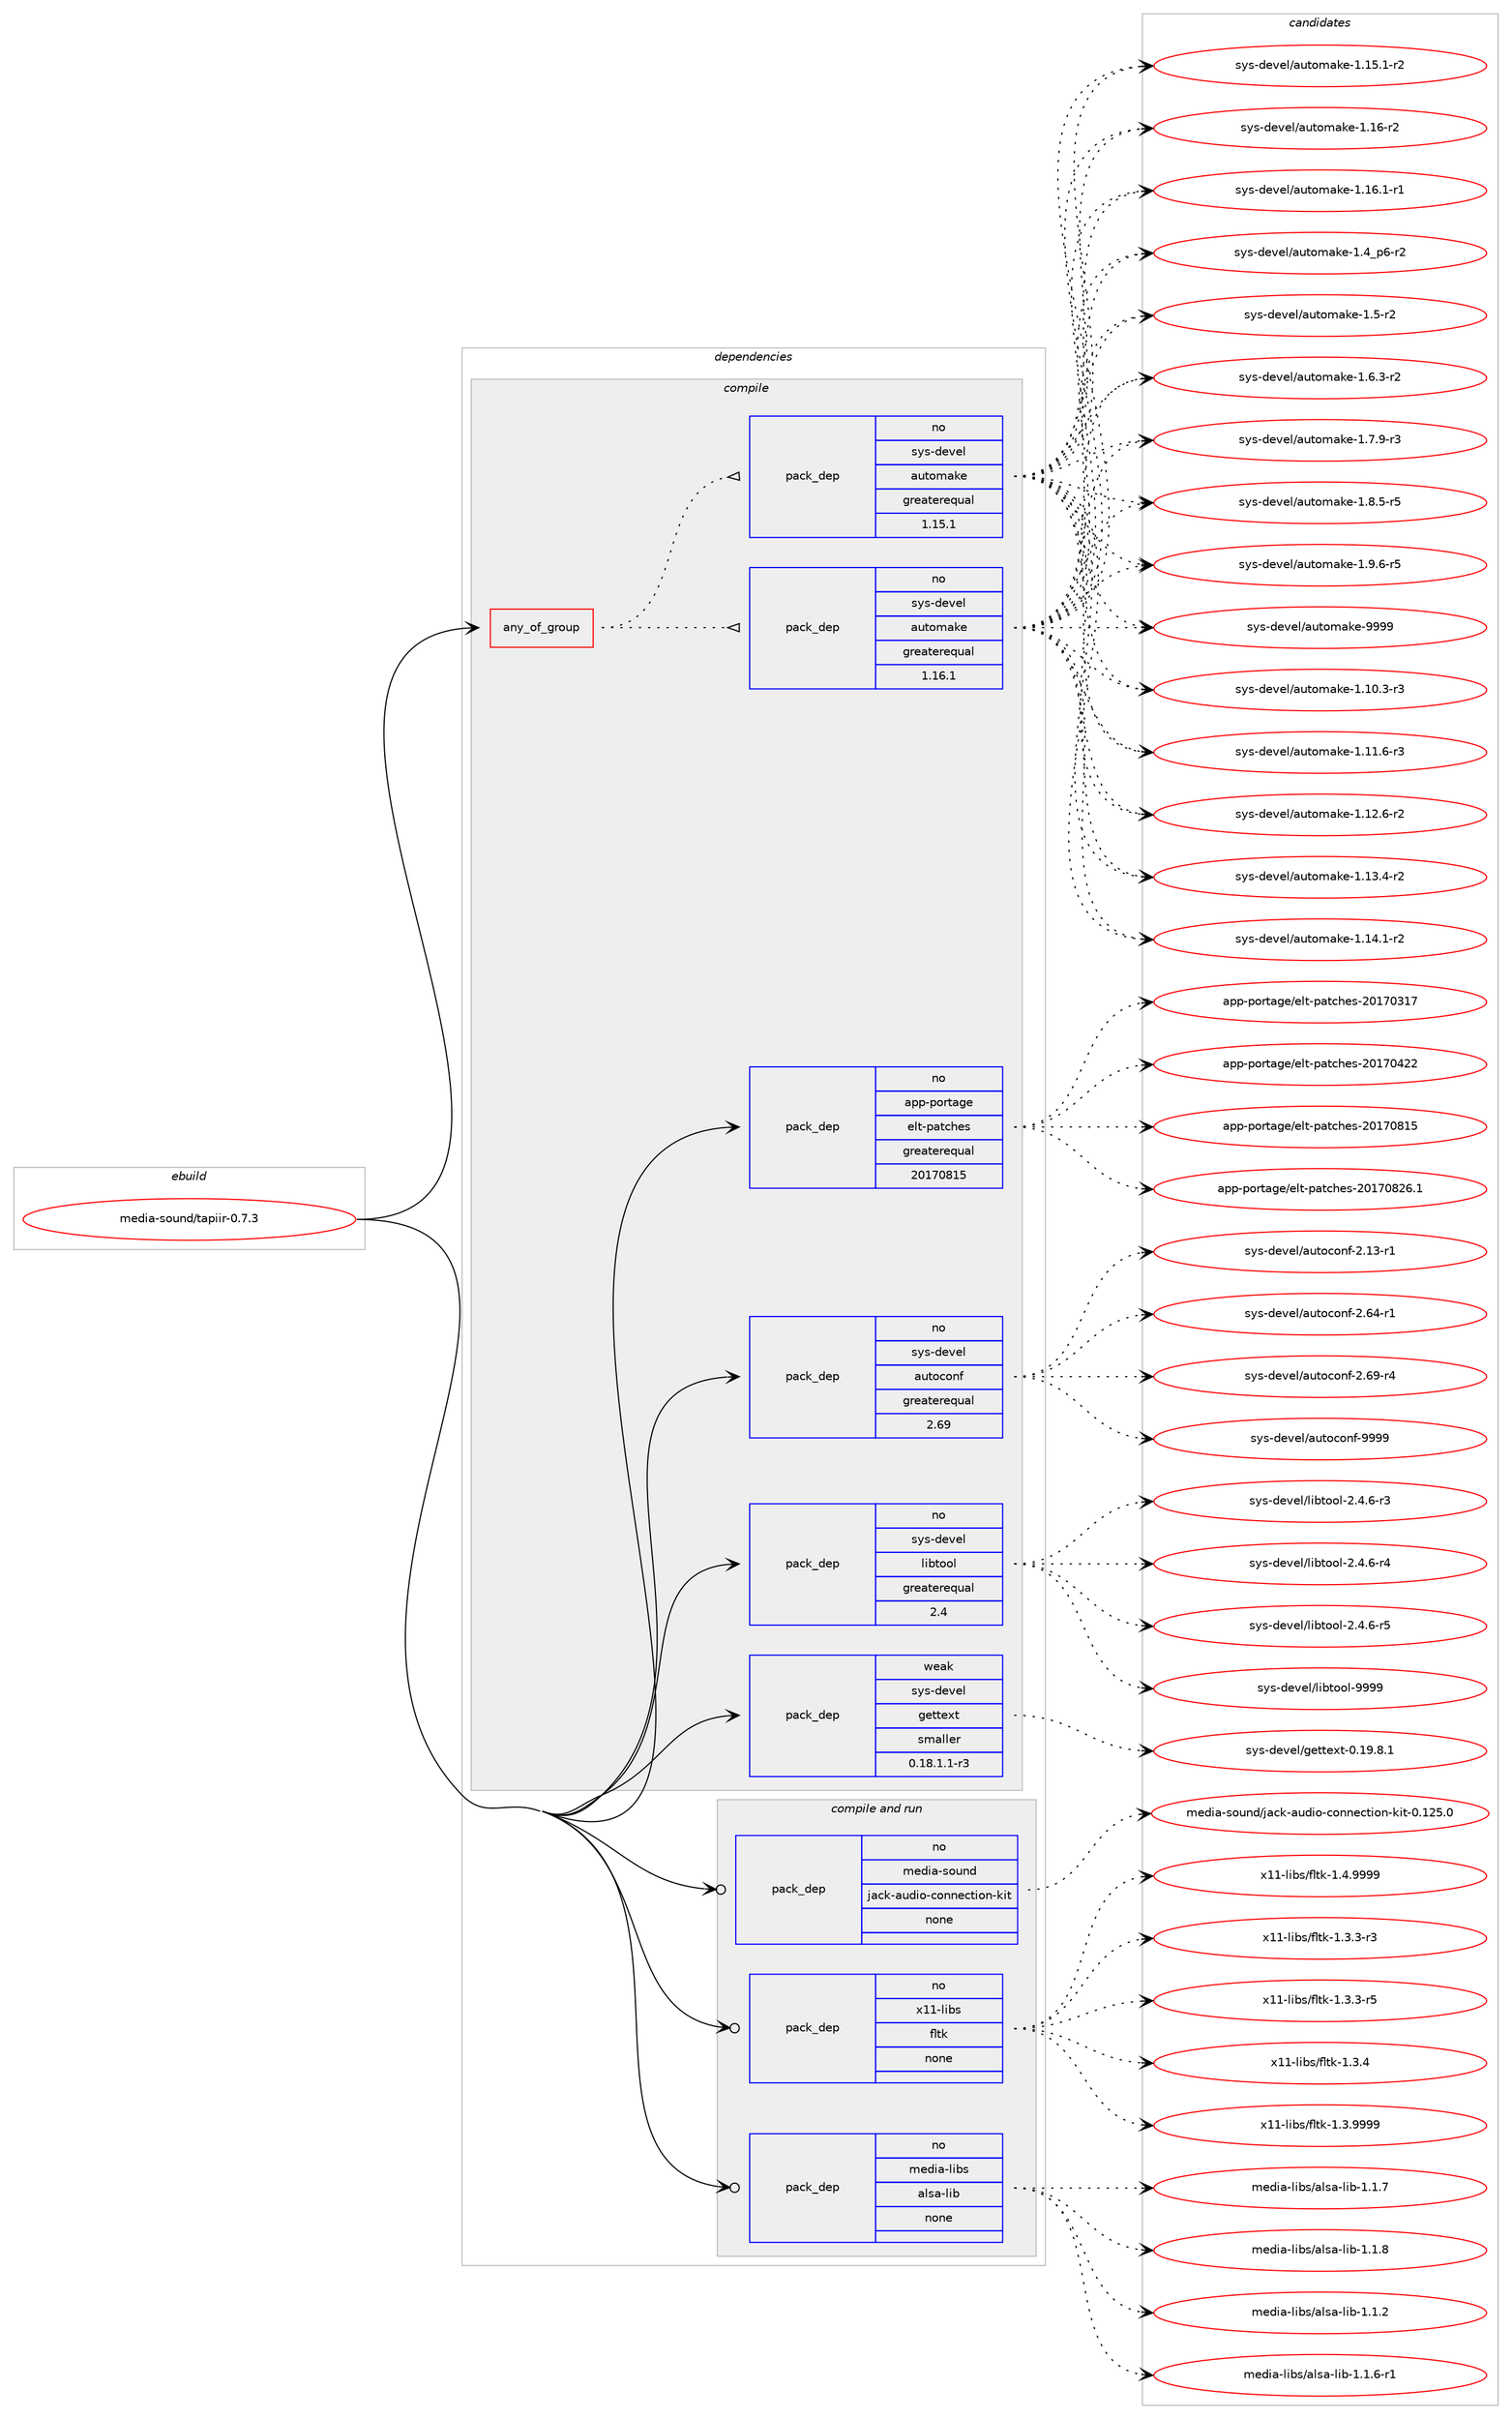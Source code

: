 digraph prolog {

# *************
# Graph options
# *************

newrank=true;
concentrate=true;
compound=true;
graph [rankdir=LR,fontname=Helvetica,fontsize=10,ranksep=1.5];#, ranksep=2.5, nodesep=0.2];
edge  [arrowhead=vee];
node  [fontname=Helvetica,fontsize=10];

# **********
# The ebuild
# **********

subgraph cluster_leftcol {
color=gray;
rank=same;
label=<<i>ebuild</i>>;
id [label="media-sound/tapiir-0.7.3", color=red, width=4, href="../media-sound/tapiir-0.7.3.svg"];
}

# ****************
# The dependencies
# ****************

subgraph cluster_midcol {
color=gray;
label=<<i>dependencies</i>>;
subgraph cluster_compile {
fillcolor="#eeeeee";
style=filled;
label=<<i>compile</i>>;
subgraph any25573 {
dependency1631092 [label=<<TABLE BORDER="0" CELLBORDER="1" CELLSPACING="0" CELLPADDING="4"><TR><TD CELLPADDING="10">any_of_group</TD></TR></TABLE>>, shape=none, color=red];subgraph pack1166426 {
dependency1631093 [label=<<TABLE BORDER="0" CELLBORDER="1" CELLSPACING="0" CELLPADDING="4" WIDTH="220"><TR><TD ROWSPAN="6" CELLPADDING="30">pack_dep</TD></TR><TR><TD WIDTH="110">no</TD></TR><TR><TD>sys-devel</TD></TR><TR><TD>automake</TD></TR><TR><TD>greaterequal</TD></TR><TR><TD>1.16.1</TD></TR></TABLE>>, shape=none, color=blue];
}
dependency1631092:e -> dependency1631093:w [weight=20,style="dotted",arrowhead="oinv"];
subgraph pack1166427 {
dependency1631094 [label=<<TABLE BORDER="0" CELLBORDER="1" CELLSPACING="0" CELLPADDING="4" WIDTH="220"><TR><TD ROWSPAN="6" CELLPADDING="30">pack_dep</TD></TR><TR><TD WIDTH="110">no</TD></TR><TR><TD>sys-devel</TD></TR><TR><TD>automake</TD></TR><TR><TD>greaterequal</TD></TR><TR><TD>1.15.1</TD></TR></TABLE>>, shape=none, color=blue];
}
dependency1631092:e -> dependency1631094:w [weight=20,style="dotted",arrowhead="oinv"];
}
id:e -> dependency1631092:w [weight=20,style="solid",arrowhead="vee"];
subgraph pack1166428 {
dependency1631095 [label=<<TABLE BORDER="0" CELLBORDER="1" CELLSPACING="0" CELLPADDING="4" WIDTH="220"><TR><TD ROWSPAN="6" CELLPADDING="30">pack_dep</TD></TR><TR><TD WIDTH="110">no</TD></TR><TR><TD>app-portage</TD></TR><TR><TD>elt-patches</TD></TR><TR><TD>greaterequal</TD></TR><TR><TD>20170815</TD></TR></TABLE>>, shape=none, color=blue];
}
id:e -> dependency1631095:w [weight=20,style="solid",arrowhead="vee"];
subgraph pack1166429 {
dependency1631096 [label=<<TABLE BORDER="0" CELLBORDER="1" CELLSPACING="0" CELLPADDING="4" WIDTH="220"><TR><TD ROWSPAN="6" CELLPADDING="30">pack_dep</TD></TR><TR><TD WIDTH="110">no</TD></TR><TR><TD>sys-devel</TD></TR><TR><TD>autoconf</TD></TR><TR><TD>greaterequal</TD></TR><TR><TD>2.69</TD></TR></TABLE>>, shape=none, color=blue];
}
id:e -> dependency1631096:w [weight=20,style="solid",arrowhead="vee"];
subgraph pack1166430 {
dependency1631097 [label=<<TABLE BORDER="0" CELLBORDER="1" CELLSPACING="0" CELLPADDING="4" WIDTH="220"><TR><TD ROWSPAN="6" CELLPADDING="30">pack_dep</TD></TR><TR><TD WIDTH="110">no</TD></TR><TR><TD>sys-devel</TD></TR><TR><TD>libtool</TD></TR><TR><TD>greaterequal</TD></TR><TR><TD>2.4</TD></TR></TABLE>>, shape=none, color=blue];
}
id:e -> dependency1631097:w [weight=20,style="solid",arrowhead="vee"];
subgraph pack1166431 {
dependency1631098 [label=<<TABLE BORDER="0" CELLBORDER="1" CELLSPACING="0" CELLPADDING="4" WIDTH="220"><TR><TD ROWSPAN="6" CELLPADDING="30">pack_dep</TD></TR><TR><TD WIDTH="110">weak</TD></TR><TR><TD>sys-devel</TD></TR><TR><TD>gettext</TD></TR><TR><TD>smaller</TD></TR><TR><TD>0.18.1.1-r3</TD></TR></TABLE>>, shape=none, color=blue];
}
id:e -> dependency1631098:w [weight=20,style="solid",arrowhead="vee"];
}
subgraph cluster_compileandrun {
fillcolor="#eeeeee";
style=filled;
label=<<i>compile and run</i>>;
subgraph pack1166432 {
dependency1631099 [label=<<TABLE BORDER="0" CELLBORDER="1" CELLSPACING="0" CELLPADDING="4" WIDTH="220"><TR><TD ROWSPAN="6" CELLPADDING="30">pack_dep</TD></TR><TR><TD WIDTH="110">no</TD></TR><TR><TD>media-libs</TD></TR><TR><TD>alsa-lib</TD></TR><TR><TD>none</TD></TR><TR><TD></TD></TR></TABLE>>, shape=none, color=blue];
}
id:e -> dependency1631099:w [weight=20,style="solid",arrowhead="odotvee"];
subgraph pack1166433 {
dependency1631100 [label=<<TABLE BORDER="0" CELLBORDER="1" CELLSPACING="0" CELLPADDING="4" WIDTH="220"><TR><TD ROWSPAN="6" CELLPADDING="30">pack_dep</TD></TR><TR><TD WIDTH="110">no</TD></TR><TR><TD>media-sound</TD></TR><TR><TD>jack-audio-connection-kit</TD></TR><TR><TD>none</TD></TR><TR><TD></TD></TR></TABLE>>, shape=none, color=blue];
}
id:e -> dependency1631100:w [weight=20,style="solid",arrowhead="odotvee"];
subgraph pack1166434 {
dependency1631101 [label=<<TABLE BORDER="0" CELLBORDER="1" CELLSPACING="0" CELLPADDING="4" WIDTH="220"><TR><TD ROWSPAN="6" CELLPADDING="30">pack_dep</TD></TR><TR><TD WIDTH="110">no</TD></TR><TR><TD>x11-libs</TD></TR><TR><TD>fltk</TD></TR><TR><TD>none</TD></TR><TR><TD></TD></TR></TABLE>>, shape=none, color=blue];
}
id:e -> dependency1631101:w [weight=20,style="solid",arrowhead="odotvee"];
}
subgraph cluster_run {
fillcolor="#eeeeee";
style=filled;
label=<<i>run</i>>;
}
}

# **************
# The candidates
# **************

subgraph cluster_choices {
rank=same;
color=gray;
label=<<i>candidates</i>>;

subgraph choice1166426 {
color=black;
nodesep=1;
choice11512111545100101118101108479711711611110997107101454946494846514511451 [label="sys-devel/automake-1.10.3-r3", color=red, width=4,href="../sys-devel/automake-1.10.3-r3.svg"];
choice11512111545100101118101108479711711611110997107101454946494946544511451 [label="sys-devel/automake-1.11.6-r3", color=red, width=4,href="../sys-devel/automake-1.11.6-r3.svg"];
choice11512111545100101118101108479711711611110997107101454946495046544511450 [label="sys-devel/automake-1.12.6-r2", color=red, width=4,href="../sys-devel/automake-1.12.6-r2.svg"];
choice11512111545100101118101108479711711611110997107101454946495146524511450 [label="sys-devel/automake-1.13.4-r2", color=red, width=4,href="../sys-devel/automake-1.13.4-r2.svg"];
choice11512111545100101118101108479711711611110997107101454946495246494511450 [label="sys-devel/automake-1.14.1-r2", color=red, width=4,href="../sys-devel/automake-1.14.1-r2.svg"];
choice11512111545100101118101108479711711611110997107101454946495346494511450 [label="sys-devel/automake-1.15.1-r2", color=red, width=4,href="../sys-devel/automake-1.15.1-r2.svg"];
choice1151211154510010111810110847971171161111099710710145494649544511450 [label="sys-devel/automake-1.16-r2", color=red, width=4,href="../sys-devel/automake-1.16-r2.svg"];
choice11512111545100101118101108479711711611110997107101454946495446494511449 [label="sys-devel/automake-1.16.1-r1", color=red, width=4,href="../sys-devel/automake-1.16.1-r1.svg"];
choice115121115451001011181011084797117116111109971071014549465295112544511450 [label="sys-devel/automake-1.4_p6-r2", color=red, width=4,href="../sys-devel/automake-1.4_p6-r2.svg"];
choice11512111545100101118101108479711711611110997107101454946534511450 [label="sys-devel/automake-1.5-r2", color=red, width=4,href="../sys-devel/automake-1.5-r2.svg"];
choice115121115451001011181011084797117116111109971071014549465446514511450 [label="sys-devel/automake-1.6.3-r2", color=red, width=4,href="../sys-devel/automake-1.6.3-r2.svg"];
choice115121115451001011181011084797117116111109971071014549465546574511451 [label="sys-devel/automake-1.7.9-r3", color=red, width=4,href="../sys-devel/automake-1.7.9-r3.svg"];
choice115121115451001011181011084797117116111109971071014549465646534511453 [label="sys-devel/automake-1.8.5-r5", color=red, width=4,href="../sys-devel/automake-1.8.5-r5.svg"];
choice115121115451001011181011084797117116111109971071014549465746544511453 [label="sys-devel/automake-1.9.6-r5", color=red, width=4,href="../sys-devel/automake-1.9.6-r5.svg"];
choice115121115451001011181011084797117116111109971071014557575757 [label="sys-devel/automake-9999", color=red, width=4,href="../sys-devel/automake-9999.svg"];
dependency1631093:e -> choice11512111545100101118101108479711711611110997107101454946494846514511451:w [style=dotted,weight="100"];
dependency1631093:e -> choice11512111545100101118101108479711711611110997107101454946494946544511451:w [style=dotted,weight="100"];
dependency1631093:e -> choice11512111545100101118101108479711711611110997107101454946495046544511450:w [style=dotted,weight="100"];
dependency1631093:e -> choice11512111545100101118101108479711711611110997107101454946495146524511450:w [style=dotted,weight="100"];
dependency1631093:e -> choice11512111545100101118101108479711711611110997107101454946495246494511450:w [style=dotted,weight="100"];
dependency1631093:e -> choice11512111545100101118101108479711711611110997107101454946495346494511450:w [style=dotted,weight="100"];
dependency1631093:e -> choice1151211154510010111810110847971171161111099710710145494649544511450:w [style=dotted,weight="100"];
dependency1631093:e -> choice11512111545100101118101108479711711611110997107101454946495446494511449:w [style=dotted,weight="100"];
dependency1631093:e -> choice115121115451001011181011084797117116111109971071014549465295112544511450:w [style=dotted,weight="100"];
dependency1631093:e -> choice11512111545100101118101108479711711611110997107101454946534511450:w [style=dotted,weight="100"];
dependency1631093:e -> choice115121115451001011181011084797117116111109971071014549465446514511450:w [style=dotted,weight="100"];
dependency1631093:e -> choice115121115451001011181011084797117116111109971071014549465546574511451:w [style=dotted,weight="100"];
dependency1631093:e -> choice115121115451001011181011084797117116111109971071014549465646534511453:w [style=dotted,weight="100"];
dependency1631093:e -> choice115121115451001011181011084797117116111109971071014549465746544511453:w [style=dotted,weight="100"];
dependency1631093:e -> choice115121115451001011181011084797117116111109971071014557575757:w [style=dotted,weight="100"];
}
subgraph choice1166427 {
color=black;
nodesep=1;
choice11512111545100101118101108479711711611110997107101454946494846514511451 [label="sys-devel/automake-1.10.3-r3", color=red, width=4,href="../sys-devel/automake-1.10.3-r3.svg"];
choice11512111545100101118101108479711711611110997107101454946494946544511451 [label="sys-devel/automake-1.11.6-r3", color=red, width=4,href="../sys-devel/automake-1.11.6-r3.svg"];
choice11512111545100101118101108479711711611110997107101454946495046544511450 [label="sys-devel/automake-1.12.6-r2", color=red, width=4,href="../sys-devel/automake-1.12.6-r2.svg"];
choice11512111545100101118101108479711711611110997107101454946495146524511450 [label="sys-devel/automake-1.13.4-r2", color=red, width=4,href="../sys-devel/automake-1.13.4-r2.svg"];
choice11512111545100101118101108479711711611110997107101454946495246494511450 [label="sys-devel/automake-1.14.1-r2", color=red, width=4,href="../sys-devel/automake-1.14.1-r2.svg"];
choice11512111545100101118101108479711711611110997107101454946495346494511450 [label="sys-devel/automake-1.15.1-r2", color=red, width=4,href="../sys-devel/automake-1.15.1-r2.svg"];
choice1151211154510010111810110847971171161111099710710145494649544511450 [label="sys-devel/automake-1.16-r2", color=red, width=4,href="../sys-devel/automake-1.16-r2.svg"];
choice11512111545100101118101108479711711611110997107101454946495446494511449 [label="sys-devel/automake-1.16.1-r1", color=red, width=4,href="../sys-devel/automake-1.16.1-r1.svg"];
choice115121115451001011181011084797117116111109971071014549465295112544511450 [label="sys-devel/automake-1.4_p6-r2", color=red, width=4,href="../sys-devel/automake-1.4_p6-r2.svg"];
choice11512111545100101118101108479711711611110997107101454946534511450 [label="sys-devel/automake-1.5-r2", color=red, width=4,href="../sys-devel/automake-1.5-r2.svg"];
choice115121115451001011181011084797117116111109971071014549465446514511450 [label="sys-devel/automake-1.6.3-r2", color=red, width=4,href="../sys-devel/automake-1.6.3-r2.svg"];
choice115121115451001011181011084797117116111109971071014549465546574511451 [label="sys-devel/automake-1.7.9-r3", color=red, width=4,href="../sys-devel/automake-1.7.9-r3.svg"];
choice115121115451001011181011084797117116111109971071014549465646534511453 [label="sys-devel/automake-1.8.5-r5", color=red, width=4,href="../sys-devel/automake-1.8.5-r5.svg"];
choice115121115451001011181011084797117116111109971071014549465746544511453 [label="sys-devel/automake-1.9.6-r5", color=red, width=4,href="../sys-devel/automake-1.9.6-r5.svg"];
choice115121115451001011181011084797117116111109971071014557575757 [label="sys-devel/automake-9999", color=red, width=4,href="../sys-devel/automake-9999.svg"];
dependency1631094:e -> choice11512111545100101118101108479711711611110997107101454946494846514511451:w [style=dotted,weight="100"];
dependency1631094:e -> choice11512111545100101118101108479711711611110997107101454946494946544511451:w [style=dotted,weight="100"];
dependency1631094:e -> choice11512111545100101118101108479711711611110997107101454946495046544511450:w [style=dotted,weight="100"];
dependency1631094:e -> choice11512111545100101118101108479711711611110997107101454946495146524511450:w [style=dotted,weight="100"];
dependency1631094:e -> choice11512111545100101118101108479711711611110997107101454946495246494511450:w [style=dotted,weight="100"];
dependency1631094:e -> choice11512111545100101118101108479711711611110997107101454946495346494511450:w [style=dotted,weight="100"];
dependency1631094:e -> choice1151211154510010111810110847971171161111099710710145494649544511450:w [style=dotted,weight="100"];
dependency1631094:e -> choice11512111545100101118101108479711711611110997107101454946495446494511449:w [style=dotted,weight="100"];
dependency1631094:e -> choice115121115451001011181011084797117116111109971071014549465295112544511450:w [style=dotted,weight="100"];
dependency1631094:e -> choice11512111545100101118101108479711711611110997107101454946534511450:w [style=dotted,weight="100"];
dependency1631094:e -> choice115121115451001011181011084797117116111109971071014549465446514511450:w [style=dotted,weight="100"];
dependency1631094:e -> choice115121115451001011181011084797117116111109971071014549465546574511451:w [style=dotted,weight="100"];
dependency1631094:e -> choice115121115451001011181011084797117116111109971071014549465646534511453:w [style=dotted,weight="100"];
dependency1631094:e -> choice115121115451001011181011084797117116111109971071014549465746544511453:w [style=dotted,weight="100"];
dependency1631094:e -> choice115121115451001011181011084797117116111109971071014557575757:w [style=dotted,weight="100"];
}
subgraph choice1166428 {
color=black;
nodesep=1;
choice97112112451121111141169710310147101108116451129711699104101115455048495548514955 [label="app-portage/elt-patches-20170317", color=red, width=4,href="../app-portage/elt-patches-20170317.svg"];
choice97112112451121111141169710310147101108116451129711699104101115455048495548525050 [label="app-portage/elt-patches-20170422", color=red, width=4,href="../app-portage/elt-patches-20170422.svg"];
choice97112112451121111141169710310147101108116451129711699104101115455048495548564953 [label="app-portage/elt-patches-20170815", color=red, width=4,href="../app-portage/elt-patches-20170815.svg"];
choice971121124511211111411697103101471011081164511297116991041011154550484955485650544649 [label="app-portage/elt-patches-20170826.1", color=red, width=4,href="../app-portage/elt-patches-20170826.1.svg"];
dependency1631095:e -> choice97112112451121111141169710310147101108116451129711699104101115455048495548514955:w [style=dotted,weight="100"];
dependency1631095:e -> choice97112112451121111141169710310147101108116451129711699104101115455048495548525050:w [style=dotted,weight="100"];
dependency1631095:e -> choice97112112451121111141169710310147101108116451129711699104101115455048495548564953:w [style=dotted,weight="100"];
dependency1631095:e -> choice971121124511211111411697103101471011081164511297116991041011154550484955485650544649:w [style=dotted,weight="100"];
}
subgraph choice1166429 {
color=black;
nodesep=1;
choice1151211154510010111810110847971171161119911111010245504649514511449 [label="sys-devel/autoconf-2.13-r1", color=red, width=4,href="../sys-devel/autoconf-2.13-r1.svg"];
choice1151211154510010111810110847971171161119911111010245504654524511449 [label="sys-devel/autoconf-2.64-r1", color=red, width=4,href="../sys-devel/autoconf-2.64-r1.svg"];
choice1151211154510010111810110847971171161119911111010245504654574511452 [label="sys-devel/autoconf-2.69-r4", color=red, width=4,href="../sys-devel/autoconf-2.69-r4.svg"];
choice115121115451001011181011084797117116111991111101024557575757 [label="sys-devel/autoconf-9999", color=red, width=4,href="../sys-devel/autoconf-9999.svg"];
dependency1631096:e -> choice1151211154510010111810110847971171161119911111010245504649514511449:w [style=dotted,weight="100"];
dependency1631096:e -> choice1151211154510010111810110847971171161119911111010245504654524511449:w [style=dotted,weight="100"];
dependency1631096:e -> choice1151211154510010111810110847971171161119911111010245504654574511452:w [style=dotted,weight="100"];
dependency1631096:e -> choice115121115451001011181011084797117116111991111101024557575757:w [style=dotted,weight="100"];
}
subgraph choice1166430 {
color=black;
nodesep=1;
choice1151211154510010111810110847108105981161111111084550465246544511451 [label="sys-devel/libtool-2.4.6-r3", color=red, width=4,href="../sys-devel/libtool-2.4.6-r3.svg"];
choice1151211154510010111810110847108105981161111111084550465246544511452 [label="sys-devel/libtool-2.4.6-r4", color=red, width=4,href="../sys-devel/libtool-2.4.6-r4.svg"];
choice1151211154510010111810110847108105981161111111084550465246544511453 [label="sys-devel/libtool-2.4.6-r5", color=red, width=4,href="../sys-devel/libtool-2.4.6-r5.svg"];
choice1151211154510010111810110847108105981161111111084557575757 [label="sys-devel/libtool-9999", color=red, width=4,href="../sys-devel/libtool-9999.svg"];
dependency1631097:e -> choice1151211154510010111810110847108105981161111111084550465246544511451:w [style=dotted,weight="100"];
dependency1631097:e -> choice1151211154510010111810110847108105981161111111084550465246544511452:w [style=dotted,weight="100"];
dependency1631097:e -> choice1151211154510010111810110847108105981161111111084550465246544511453:w [style=dotted,weight="100"];
dependency1631097:e -> choice1151211154510010111810110847108105981161111111084557575757:w [style=dotted,weight="100"];
}
subgraph choice1166431 {
color=black;
nodesep=1;
choice1151211154510010111810110847103101116116101120116454846495746564649 [label="sys-devel/gettext-0.19.8.1", color=red, width=4,href="../sys-devel/gettext-0.19.8.1.svg"];
dependency1631098:e -> choice1151211154510010111810110847103101116116101120116454846495746564649:w [style=dotted,weight="100"];
}
subgraph choice1166432 {
color=black;
nodesep=1;
choice1091011001059745108105981154797108115974510810598454946494650 [label="media-libs/alsa-lib-1.1.2", color=red, width=4,href="../media-libs/alsa-lib-1.1.2.svg"];
choice10910110010597451081059811547971081159745108105984549464946544511449 [label="media-libs/alsa-lib-1.1.6-r1", color=red, width=4,href="../media-libs/alsa-lib-1.1.6-r1.svg"];
choice1091011001059745108105981154797108115974510810598454946494655 [label="media-libs/alsa-lib-1.1.7", color=red, width=4,href="../media-libs/alsa-lib-1.1.7.svg"];
choice1091011001059745108105981154797108115974510810598454946494656 [label="media-libs/alsa-lib-1.1.8", color=red, width=4,href="../media-libs/alsa-lib-1.1.8.svg"];
dependency1631099:e -> choice1091011001059745108105981154797108115974510810598454946494650:w [style=dotted,weight="100"];
dependency1631099:e -> choice10910110010597451081059811547971081159745108105984549464946544511449:w [style=dotted,weight="100"];
dependency1631099:e -> choice1091011001059745108105981154797108115974510810598454946494655:w [style=dotted,weight="100"];
dependency1631099:e -> choice1091011001059745108105981154797108115974510810598454946494656:w [style=dotted,weight="100"];
}
subgraph choice1166433 {
color=black;
nodesep=1;
choice10910110010597451151111171101004710697991074597117100105111459911111011010199116105111110451071051164548464950534648 [label="media-sound/jack-audio-connection-kit-0.125.0", color=red, width=4,href="../media-sound/jack-audio-connection-kit-0.125.0.svg"];
dependency1631100:e -> choice10910110010597451151111171101004710697991074597117100105111459911111011010199116105111110451071051164548464950534648:w [style=dotted,weight="100"];
}
subgraph choice1166434 {
color=black;
nodesep=1;
choice12049494510810598115471021081161074549465146514511451 [label="x11-libs/fltk-1.3.3-r3", color=red, width=4,href="../x11-libs/fltk-1.3.3-r3.svg"];
choice12049494510810598115471021081161074549465146514511453 [label="x11-libs/fltk-1.3.3-r5", color=red, width=4,href="../x11-libs/fltk-1.3.3-r5.svg"];
choice1204949451081059811547102108116107454946514652 [label="x11-libs/fltk-1.3.4", color=red, width=4,href="../x11-libs/fltk-1.3.4.svg"];
choice1204949451081059811547102108116107454946514657575757 [label="x11-libs/fltk-1.3.9999", color=red, width=4,href="../x11-libs/fltk-1.3.9999.svg"];
choice1204949451081059811547102108116107454946524657575757 [label="x11-libs/fltk-1.4.9999", color=red, width=4,href="../x11-libs/fltk-1.4.9999.svg"];
dependency1631101:e -> choice12049494510810598115471021081161074549465146514511451:w [style=dotted,weight="100"];
dependency1631101:e -> choice12049494510810598115471021081161074549465146514511453:w [style=dotted,weight="100"];
dependency1631101:e -> choice1204949451081059811547102108116107454946514652:w [style=dotted,weight="100"];
dependency1631101:e -> choice1204949451081059811547102108116107454946514657575757:w [style=dotted,weight="100"];
dependency1631101:e -> choice1204949451081059811547102108116107454946524657575757:w [style=dotted,weight="100"];
}
}

}
